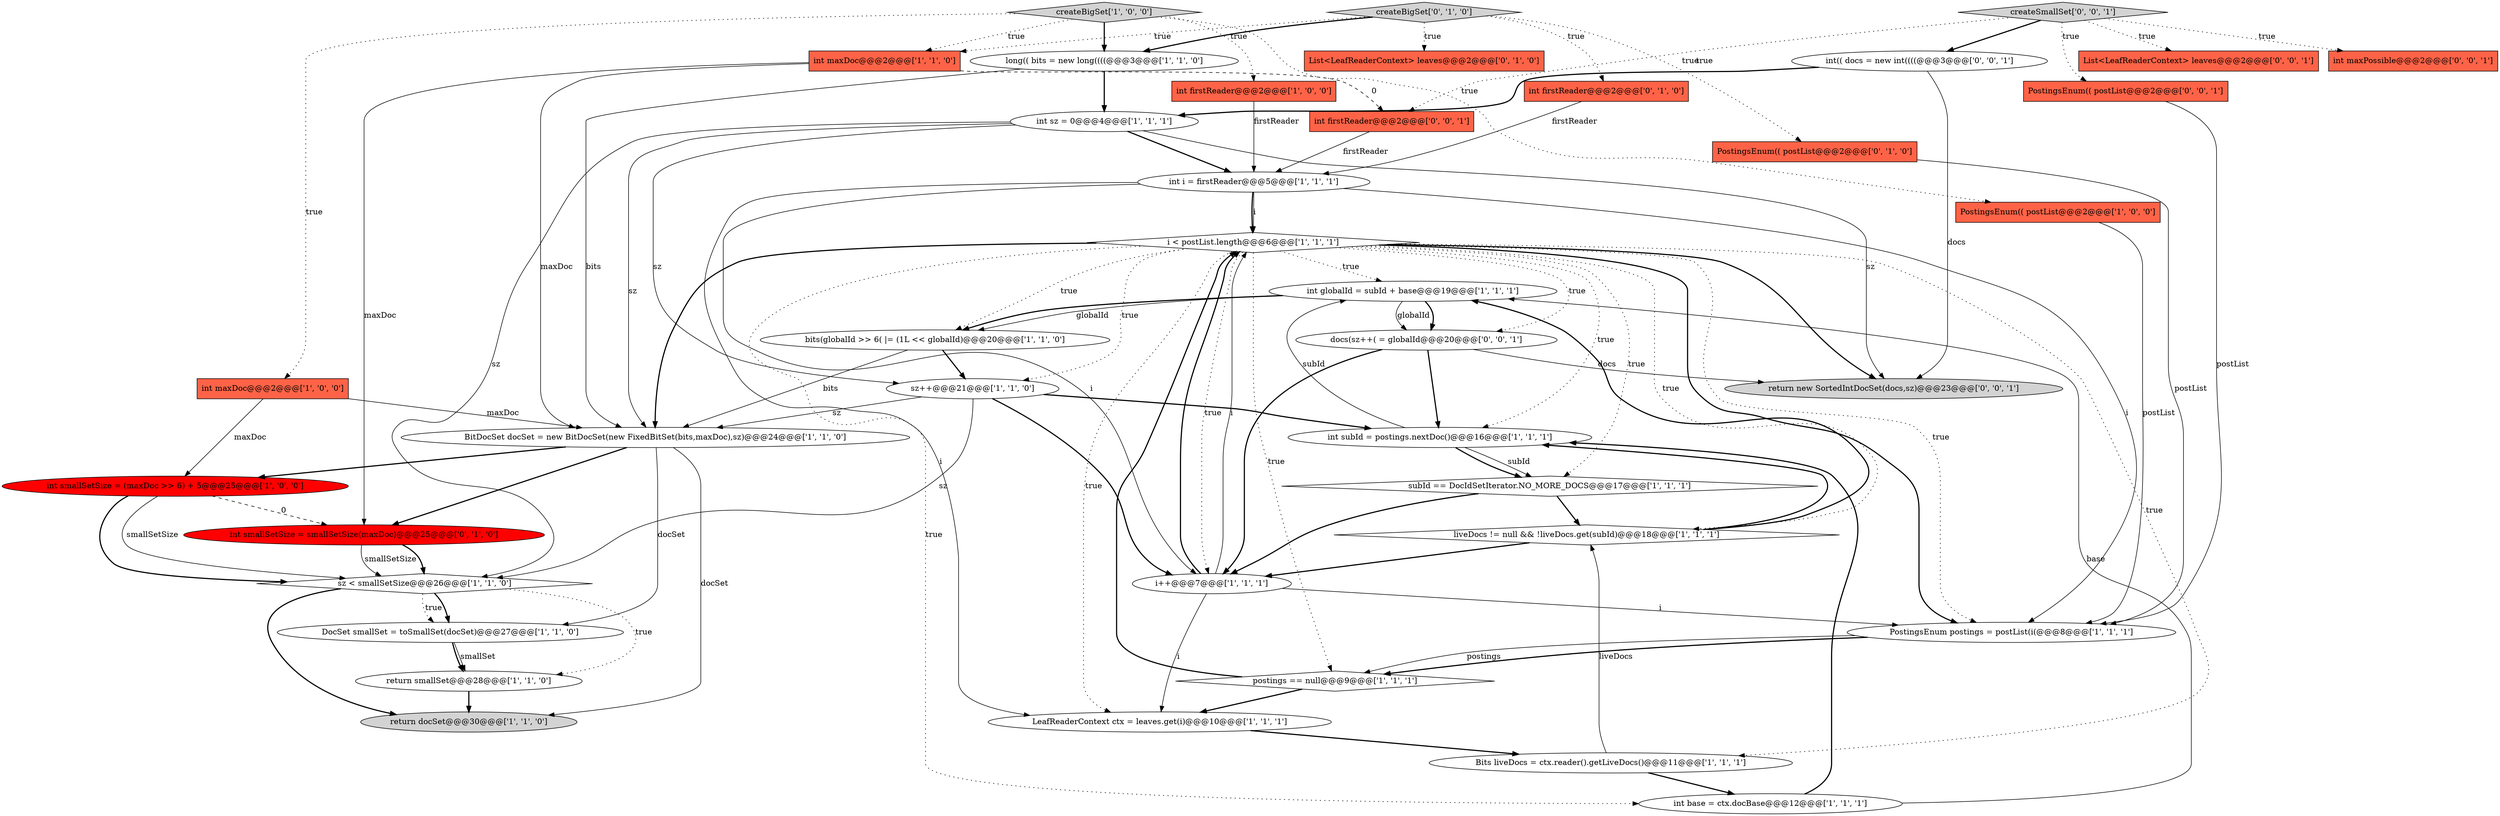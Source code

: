 digraph {
6 [style = filled, label = "createBigSet['1', '0', '0']", fillcolor = lightgray, shape = diamond image = "AAA0AAABBB1BBB"];
21 [style = filled, label = "int smallSetSize = (maxDoc >> 6) + 5@@@25@@@['1', '0', '0']", fillcolor = red, shape = ellipse image = "AAA1AAABBB1BBB"];
34 [style = filled, label = "PostingsEnum(( postList@@@2@@@['0', '0', '1']", fillcolor = tomato, shape = box image = "AAA0AAABBB3BBB"];
3 [style = filled, label = "int globalId = subId + base@@@19@@@['1', '1', '1']", fillcolor = white, shape = ellipse image = "AAA0AAABBB1BBB"];
1 [style = filled, label = "sz < smallSetSize@@@26@@@['1', '1', '0']", fillcolor = white, shape = diamond image = "AAA0AAABBB1BBB"];
26 [style = filled, label = "return docSet@@@30@@@['1', '1', '0']", fillcolor = lightgray, shape = ellipse image = "AAA0AAABBB1BBB"];
14 [style = filled, label = "i < postList.length@@@6@@@['1', '1', '1']", fillcolor = white, shape = diamond image = "AAA0AAABBB1BBB"];
22 [style = filled, label = "int maxDoc@@@2@@@['1', '1', '0']", fillcolor = tomato, shape = box image = "AAA0AAABBB1BBB"];
10 [style = filled, label = "int subId = postings.nextDoc()@@@16@@@['1', '1', '1']", fillcolor = white, shape = ellipse image = "AAA0AAABBB1BBB"];
12 [style = filled, label = "postings == null@@@9@@@['1', '1', '1']", fillcolor = white, shape = diamond image = "AAA0AAABBB1BBB"];
0 [style = filled, label = "PostingsEnum postings = postList(i(@@@8@@@['1', '1', '1']", fillcolor = white, shape = ellipse image = "AAA0AAABBB1BBB"];
39 [style = filled, label = "createSmallSet['0', '0', '1']", fillcolor = lightgray, shape = diamond image = "AAA0AAABBB3BBB"];
24 [style = filled, label = "subId == DocIdSetIterator.NO_MORE_DOCS@@@17@@@['1', '1', '1']", fillcolor = white, shape = diamond image = "AAA0AAABBB1BBB"];
17 [style = filled, label = "return smallSet@@@28@@@['1', '1', '0']", fillcolor = white, shape = ellipse image = "AAA0AAABBB1BBB"];
11 [style = filled, label = "int firstReader@@@2@@@['1', '0', '0']", fillcolor = tomato, shape = box image = "AAA0AAABBB1BBB"];
23 [style = filled, label = "long(( bits = new long((((@@@3@@@['1', '1', '0']", fillcolor = white, shape = ellipse image = "AAA0AAABBB1BBB"];
7 [style = filled, label = "liveDocs != null && !liveDocs.get(subId)@@@18@@@['1', '1', '1']", fillcolor = white, shape = diamond image = "AAA0AAABBB1BBB"];
8 [style = filled, label = "DocSet smallSet = toSmallSet(docSet)@@@27@@@['1', '1', '0']", fillcolor = white, shape = ellipse image = "AAA0AAABBB1BBB"];
29 [style = filled, label = "PostingsEnum(( postList@@@2@@@['0', '1', '0']", fillcolor = tomato, shape = box image = "AAA0AAABBB2BBB"];
19 [style = filled, label = "int base = ctx.docBase@@@12@@@['1', '1', '1']", fillcolor = white, shape = ellipse image = "AAA0AAABBB1BBB"];
27 [style = filled, label = "int firstReader@@@2@@@['0', '1', '0']", fillcolor = tomato, shape = box image = "AAA0AAABBB2BBB"];
2 [style = filled, label = "int sz = 0@@@4@@@['1', '1', '1']", fillcolor = white, shape = ellipse image = "AAA0AAABBB1BBB"];
20 [style = filled, label = "int i = firstReader@@@5@@@['1', '1', '1']", fillcolor = white, shape = ellipse image = "AAA0AAABBB1BBB"];
30 [style = filled, label = "createBigSet['0', '1', '0']", fillcolor = lightgray, shape = diamond image = "AAA0AAABBB2BBB"];
33 [style = filled, label = "List<LeafReaderContext> leaves@@@2@@@['0', '0', '1']", fillcolor = tomato, shape = box image = "AAA0AAABBB3BBB"];
4 [style = filled, label = "Bits liveDocs = ctx.reader().getLiveDocs()@@@11@@@['1', '1', '1']", fillcolor = white, shape = ellipse image = "AAA0AAABBB1BBB"];
13 [style = filled, label = "int maxDoc@@@2@@@['1', '0', '0']", fillcolor = tomato, shape = box image = "AAA0AAABBB1BBB"];
9 [style = filled, label = "PostingsEnum(( postList@@@2@@@['1', '0', '0']", fillcolor = tomato, shape = box image = "AAA0AAABBB1BBB"];
36 [style = filled, label = "return new SortedIntDocSet(docs,sz)@@@23@@@['0', '0', '1']", fillcolor = lightgray, shape = ellipse image = "AAA0AAABBB3BBB"];
15 [style = filled, label = "sz++@@@21@@@['1', '1', '0']", fillcolor = white, shape = ellipse image = "AAA0AAABBB1BBB"];
32 [style = filled, label = "int maxPossible@@@2@@@['0', '0', '1']", fillcolor = tomato, shape = box image = "AAA0AAABBB3BBB"];
25 [style = filled, label = "BitDocSet docSet = new BitDocSet(new FixedBitSet(bits,maxDoc),sz)@@@24@@@['1', '1', '0']", fillcolor = white, shape = ellipse image = "AAA0AAABBB1BBB"];
28 [style = filled, label = "int smallSetSize = smallSetSize(maxDoc)@@@25@@@['0', '1', '0']", fillcolor = red, shape = ellipse image = "AAA1AAABBB2BBB"];
35 [style = filled, label = "int firstReader@@@2@@@['0', '0', '1']", fillcolor = tomato, shape = box image = "AAA0AAABBB3BBB"];
31 [style = filled, label = "List<LeafReaderContext> leaves@@@2@@@['0', '1', '0']", fillcolor = tomato, shape = box image = "AAA0AAABBB2BBB"];
38 [style = filled, label = "docs(sz++( = globalId@@@20@@@['0', '0', '1']", fillcolor = white, shape = ellipse image = "AAA0AAABBB3BBB"];
18 [style = filled, label = "i++@@@7@@@['1', '1', '1']", fillcolor = white, shape = ellipse image = "AAA0AAABBB1BBB"];
37 [style = filled, label = "int(( docs = new int((((@@@3@@@['0', '0', '1']", fillcolor = white, shape = ellipse image = "AAA0AAABBB3BBB"];
5 [style = filled, label = "bits(globalId >> 6( |= (1L << globalId)@@@20@@@['1', '1', '0']", fillcolor = white, shape = ellipse image = "AAA0AAABBB1BBB"];
16 [style = filled, label = "LeafReaderContext ctx = leaves.get(i)@@@10@@@['1', '1', '1']", fillcolor = white, shape = ellipse image = "AAA0AAABBB1BBB"];
4->7 [style = solid, label="liveDocs"];
15->10 [style = bold, label=""];
14->25 [style = bold, label=""];
14->19 [style = dotted, label="true"];
14->0 [style = dotted, label="true"];
10->24 [style = bold, label=""];
27->20 [style = solid, label="firstReader"];
5->15 [style = bold, label=""];
19->3 [style = solid, label="base"];
3->38 [style = bold, label=""];
3->5 [style = bold, label=""];
18->14 [style = solid, label="i"];
21->1 [style = bold, label=""];
14->7 [style = dotted, label="true"];
14->3 [style = dotted, label="true"];
6->11 [style = dotted, label="true"];
13->21 [style = solid, label="maxDoc"];
14->18 [style = dotted, label="true"];
25->21 [style = bold, label=""];
39->35 [style = dotted, label="true"];
2->20 [style = bold, label=""];
25->28 [style = bold, label=""];
14->12 [style = dotted, label="true"];
14->24 [style = dotted, label="true"];
6->13 [style = dotted, label="true"];
4->19 [style = bold, label=""];
21->1 [style = solid, label="smallSetSize"];
20->14 [style = bold, label=""];
25->8 [style = solid, label="docSet"];
8->17 [style = solid, label="smallSet"];
24->18 [style = bold, label=""];
15->25 [style = solid, label="sz"];
3->38 [style = solid, label="globalId"];
8->17 [style = bold, label=""];
30->29 [style = dotted, label="true"];
38->18 [style = bold, label=""];
10->3 [style = solid, label="subId"];
22->25 [style = solid, label="maxDoc"];
11->20 [style = solid, label="firstReader"];
12->14 [style = bold, label=""];
1->8 [style = dotted, label="true"];
15->1 [style = solid, label="sz"];
14->4 [style = dotted, label="true"];
24->7 [style = bold, label=""];
39->34 [style = dotted, label="true"];
25->26 [style = solid, label="docSet"];
14->36 [style = bold, label=""];
39->37 [style = bold, label=""];
38->36 [style = solid, label="docs"];
1->8 [style = bold, label=""];
1->17 [style = dotted, label="true"];
18->16 [style = solid, label="i"];
6->23 [style = bold, label=""];
0->12 [style = bold, label=""];
5->25 [style = solid, label="bits"];
20->14 [style = solid, label="i"];
23->25 [style = solid, label="bits"];
19->10 [style = bold, label=""];
13->25 [style = solid, label="maxDoc"];
9->0 [style = solid, label="postList"];
6->22 [style = dotted, label="true"];
29->0 [style = solid, label="postList"];
14->16 [style = dotted, label="true"];
2->1 [style = solid, label="sz"];
14->5 [style = dotted, label="true"];
6->9 [style = dotted, label="true"];
20->16 [style = solid, label="i"];
20->0 [style = solid, label="i"];
2->15 [style = solid, label="sz"];
7->18 [style = bold, label=""];
37->2 [style = bold, label=""];
23->2 [style = bold, label=""];
16->4 [style = bold, label=""];
30->31 [style = dotted, label="true"];
22->35 [style = dashed, label="0"];
17->26 [style = bold, label=""];
7->10 [style = bold, label=""];
38->10 [style = bold, label=""];
35->20 [style = solid, label="firstReader"];
30->27 [style = dotted, label="true"];
21->28 [style = dashed, label="0"];
28->1 [style = solid, label="smallSetSize"];
18->0 [style = solid, label="i"];
30->23 [style = bold, label=""];
12->16 [style = bold, label=""];
28->1 [style = bold, label=""];
1->26 [style = bold, label=""];
15->18 [style = bold, label=""];
37->36 [style = solid, label="docs"];
14->10 [style = dotted, label="true"];
7->3 [style = bold, label=""];
20->18 [style = solid, label="i"];
14->15 [style = dotted, label="true"];
34->0 [style = solid, label="postList"];
14->38 [style = dotted, label="true"];
14->0 [style = bold, label=""];
2->25 [style = solid, label="sz"];
22->28 [style = solid, label="maxDoc"];
39->32 [style = dotted, label="true"];
2->36 [style = solid, label="sz"];
3->5 [style = solid, label="globalId"];
0->12 [style = solid, label="postings"];
30->22 [style = dotted, label="true"];
18->14 [style = bold, label=""];
39->33 [style = dotted, label="true"];
10->24 [style = solid, label="subId"];
}
